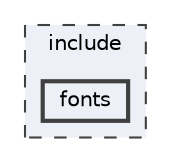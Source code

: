 digraph "include/fonts"
{
 // LATEX_PDF_SIZE
  bgcolor="transparent";
  edge [fontname=Helvetica,fontsize=10,labelfontname=Helvetica,labelfontsize=10];
  node [fontname=Helvetica,fontsize=10,shape=box,height=0.2,width=0.4];
  compound=true
  subgraph clusterdir_d44c64559bbebec7f509842c48db8b23 {
    graph [ bgcolor="#edf0f7", pencolor="grey25", label="include", fontname=Helvetica,fontsize=10 style="filled,dashed", URL="dir_d44c64559bbebec7f509842c48db8b23.html",tooltip=""]
  dir_de7eae76a4c29224189cf6db9f5e3718 [label="fonts", fillcolor="#edf0f7", color="grey25", style="filled,bold", URL="dir_de7eae76a4c29224189cf6db9f5e3718.html",tooltip=""];
  }
}
